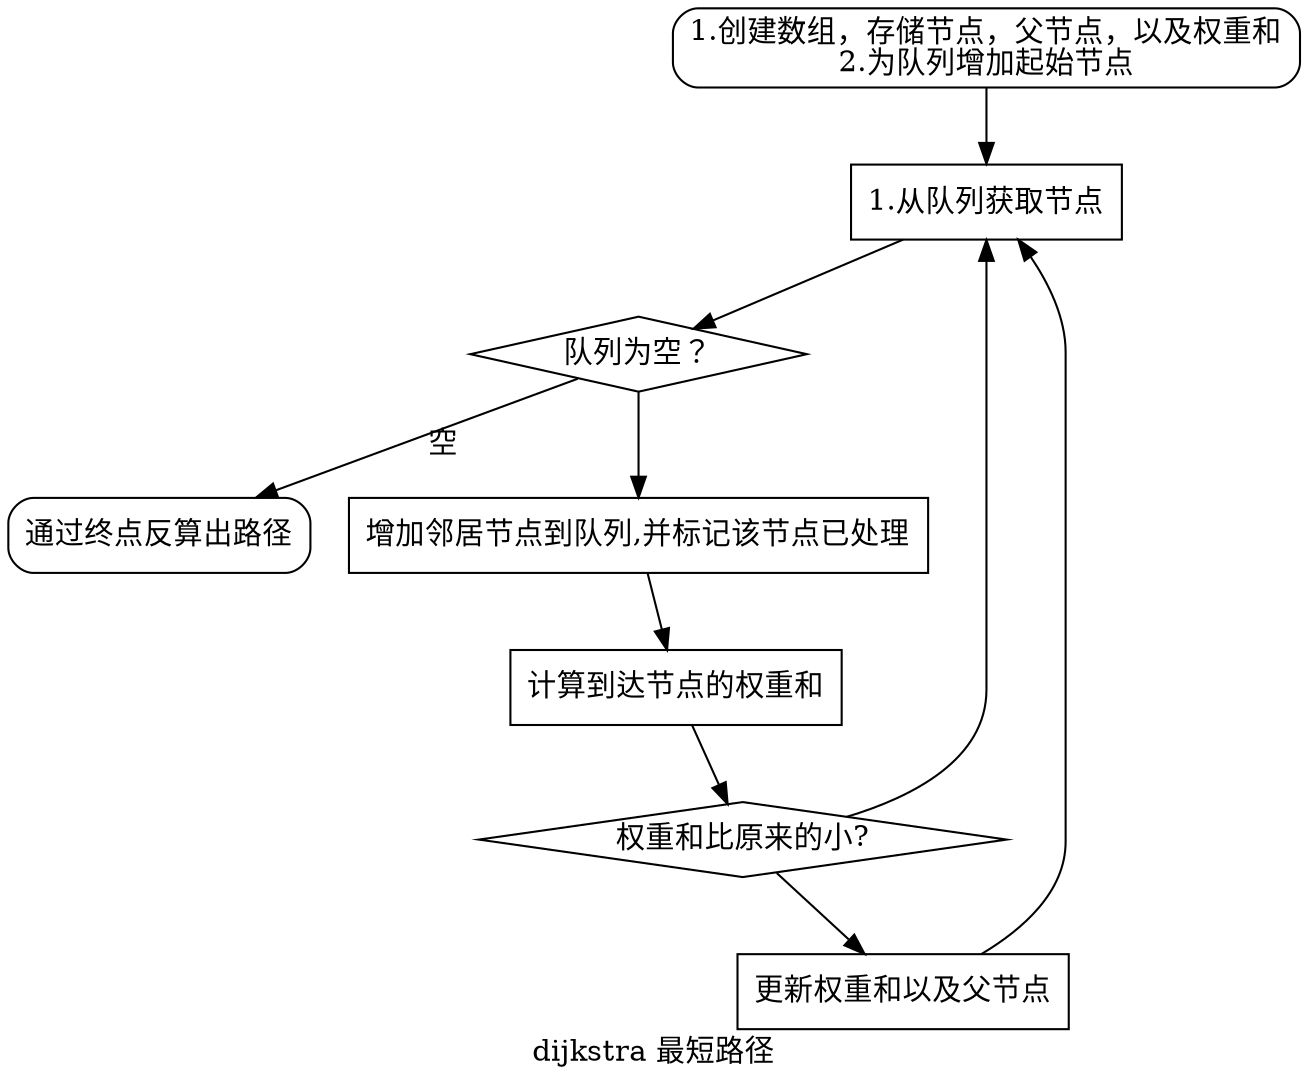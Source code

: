 digraph dijkstra_hello{
    graph [label="dijkstra 最短路径"];

    creat_buffer [shape=rectangle,style=rounded,label="1.创建数组，存储节点，父节点，以及权重和\n2.为队列增加起始节点"];
    node_get [shape=rectangle,label="1.从队列获取节点"];
    is_empty [shape=diamond,label="队列为空？"];
    creat_buffer -> node_get -> is_empty;
    
    end_calculate [shape=rectangle,style=rounded,label="通过终点反算出路径"];
    is_empty -> end_calculate[label="空"];

    neighbor_add [shape=rectangle,label="增加邻居节点到队列,并标记该节点已处理"];
    time_calculate [shape=rectangle,label="计算到达节点的权重和"];
    is_empty -> neighbor_add -> time_calculate;

    is_smaller [shape=diamond,label="权重和比原来的小?"];
    time_calculate -> is_smaller;
    update_value [shape=rectangle,label="更新权重和以及父节点"];
    is_smaller -> update_value;

    update_value -> node_get;
    is_smaller -> node_get;
}
